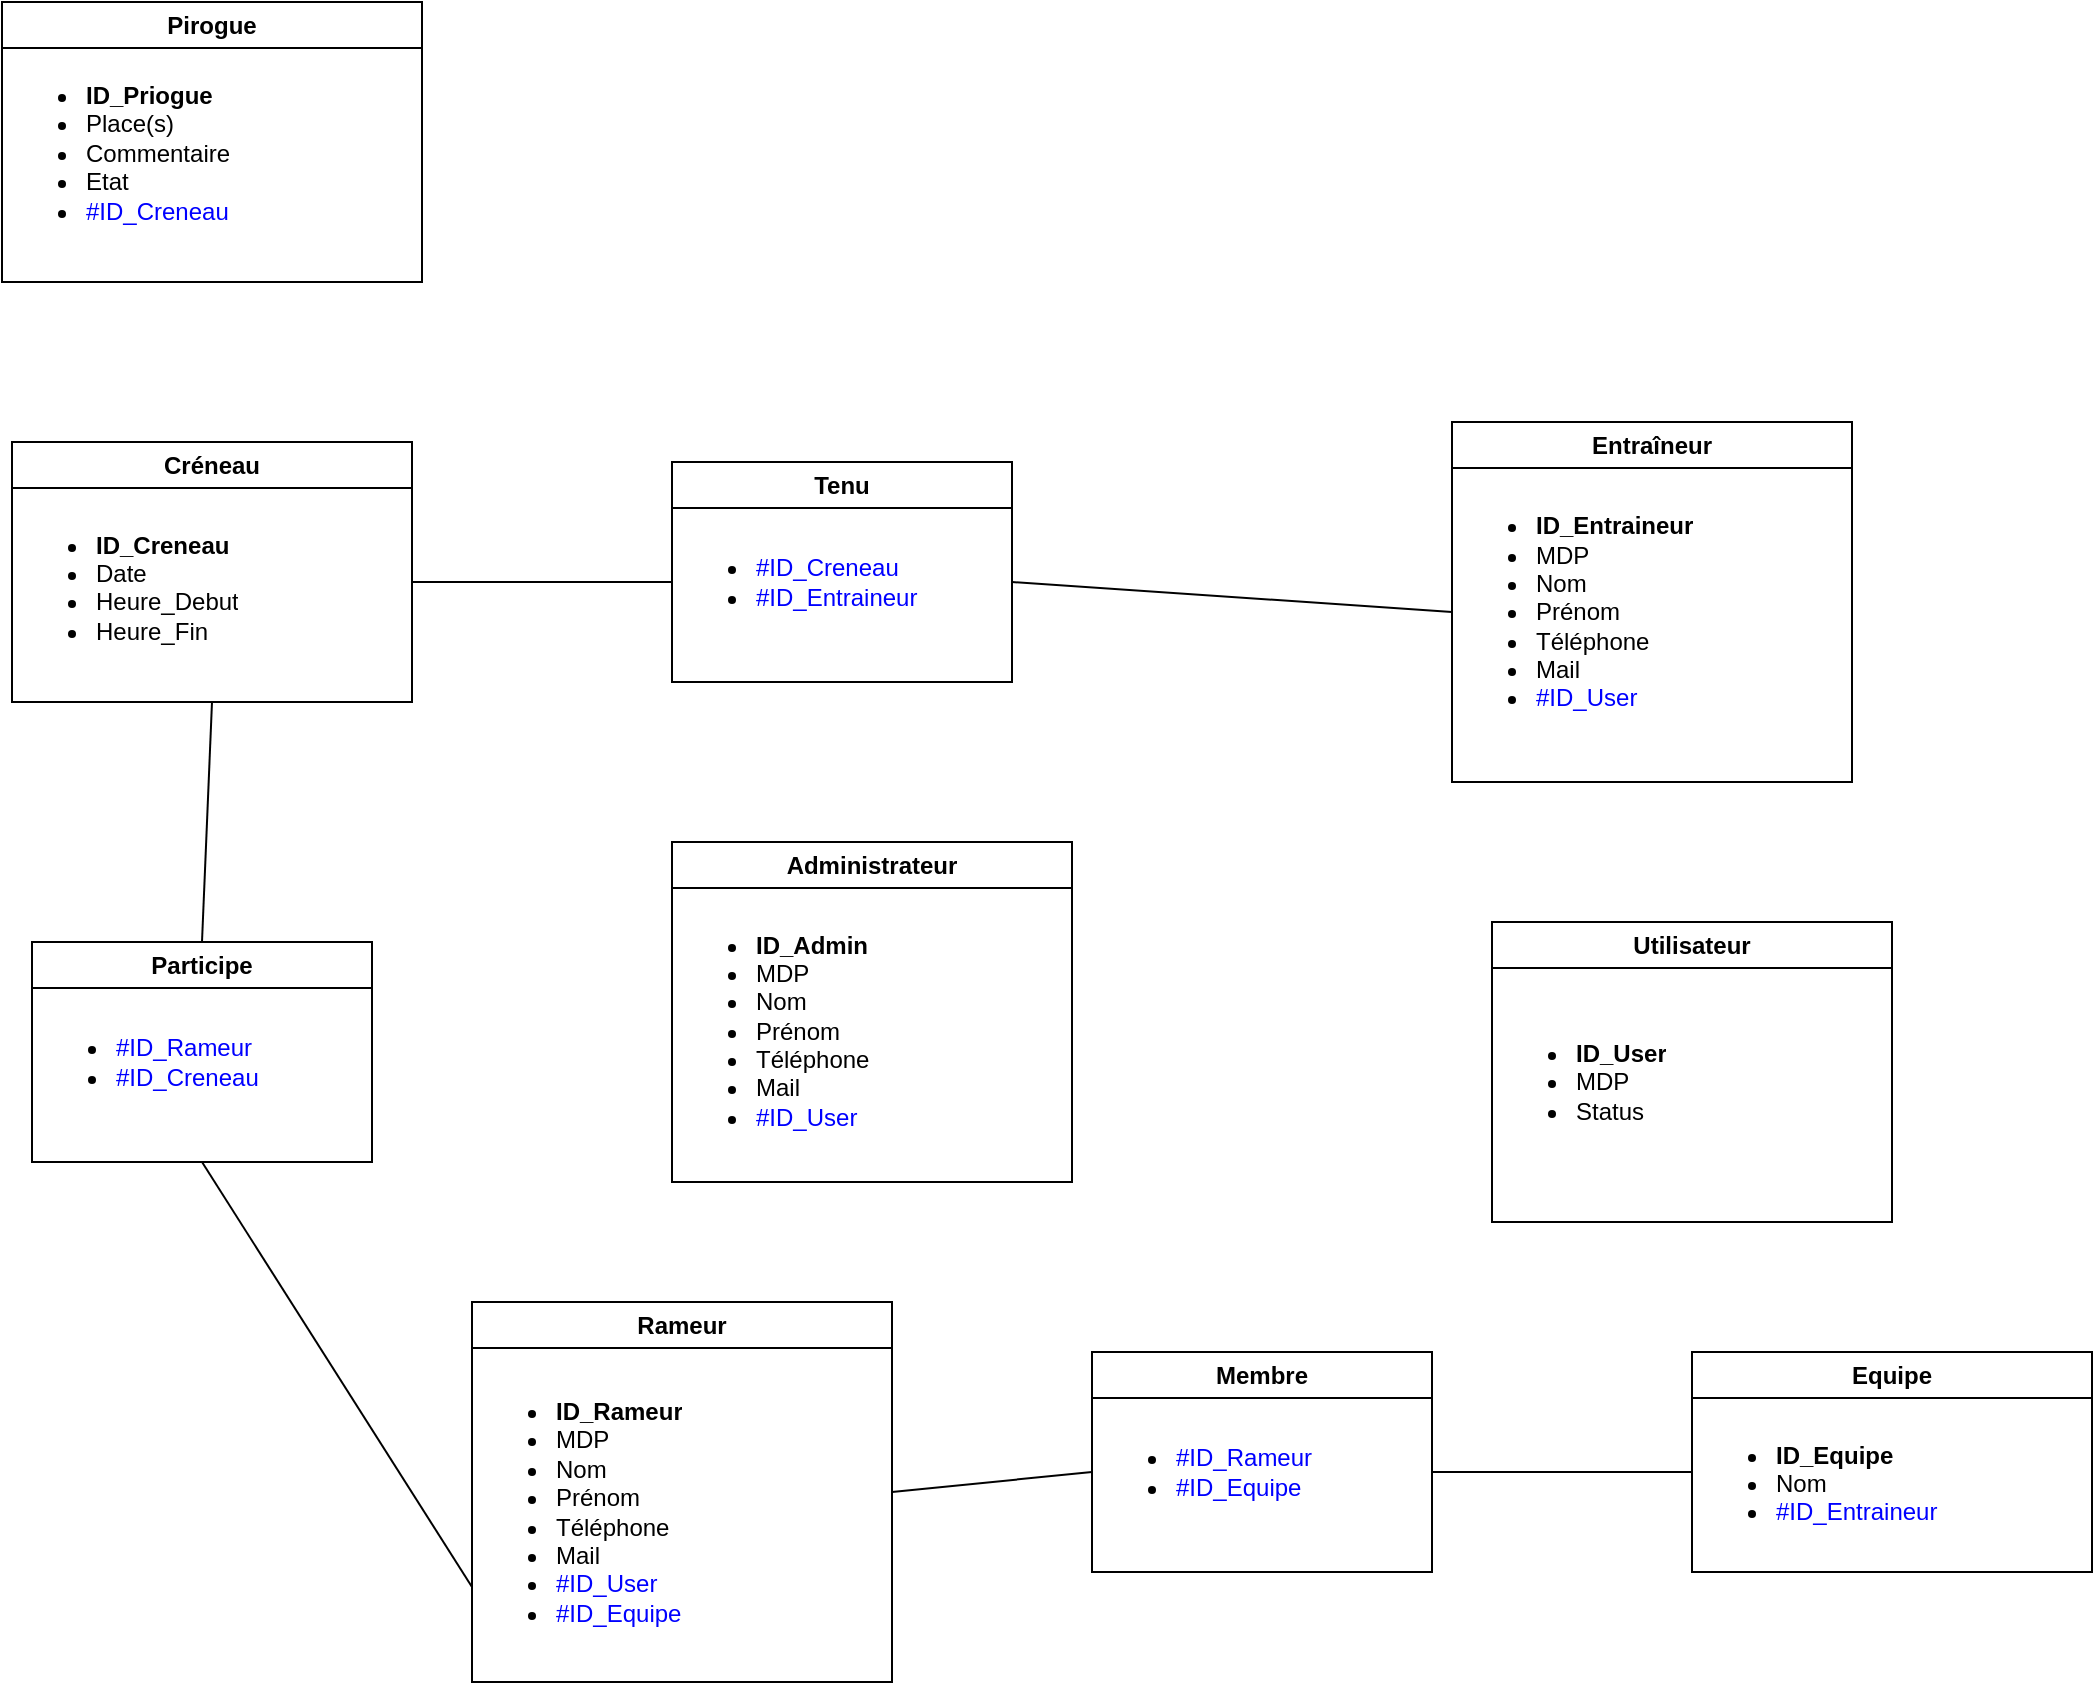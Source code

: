 <mxfile version="22.0.8" type="device">
  <diagram name="Page-1" id="Zhds4qJ5c7Odu2s9Zs-a">
    <mxGraphModel dx="2897" dy="2117" grid="1" gridSize="10" guides="1" tooltips="1" connect="1" arrows="1" fold="1" page="1" pageScale="1" pageWidth="827" pageHeight="1169" math="0" shadow="0">
      <root>
        <mxCell id="0" />
        <mxCell id="1" parent="0" />
        <mxCell id="CvS2M7HtoJCNQKC2x9Xb-1" value="Rameur" style="swimlane;whiteSpace=wrap;html=1;" parent="1" vertex="1">
          <mxGeometry x="80" y="530" width="210" height="190" as="geometry" />
        </mxCell>
        <mxCell id="CvS2M7HtoJCNQKC2x9Xb-6" value="&lt;ul&gt;&lt;li&gt;&lt;b&gt;ID_Rameur&lt;/b&gt;&lt;/li&gt;&lt;li&gt;MDP&lt;/li&gt;&lt;li&gt;Nom&lt;/li&gt;&lt;li&gt;Prénom&lt;/li&gt;&lt;li&gt;Téléphone&lt;/li&gt;&lt;li&gt;Mail&lt;/li&gt;&lt;li&gt;&lt;font color=&quot;#0000ff&quot;&gt;#ID_User&lt;/font&gt;&lt;/li&gt;&lt;li&gt;&lt;font color=&quot;#0000ff&quot;&gt;#ID_Equipe&lt;/font&gt;&lt;br&gt;&lt;/li&gt;&lt;/ul&gt;" style="text;strokeColor=none;fillColor=none;html=1;whiteSpace=wrap;verticalAlign=middle;overflow=hidden;" parent="CvS2M7HtoJCNQKC2x9Xb-1" vertex="1">
          <mxGeometry y="30" width="210" height="150" as="geometry" />
        </mxCell>
        <mxCell id="CvS2M7HtoJCNQKC2x9Xb-2" value="Entraîneur" style="swimlane;whiteSpace=wrap;html=1;" parent="1" vertex="1">
          <mxGeometry x="570" y="90" width="200" height="180" as="geometry" />
        </mxCell>
        <mxCell id="CvS2M7HtoJCNQKC2x9Xb-7" value="&lt;ul&gt;&lt;li style=&quot;border-color: var(--border-color);&quot;&gt;&lt;b&gt;ID_Entraineur&lt;/b&gt;&lt;/li&gt;&lt;li style=&quot;border-color: var(--border-color);&quot;&gt;&lt;span style=&quot;background-color: initial;&quot;&gt;MDP&lt;/span&gt;&lt;/li&gt;&lt;li style=&quot;border-color: var(--border-color);&quot;&gt;&lt;span style=&quot;background-color: initial;&quot;&gt;Nom&lt;/span&gt;&lt;br&gt;&lt;/li&gt;&lt;li&gt;Prénom&lt;/li&gt;&lt;li&gt;Téléphone&lt;/li&gt;&lt;li&gt;Mail&lt;/li&gt;&lt;li&gt;&lt;font color=&quot;#0000ff&quot;&gt;#ID_User&lt;/font&gt;&lt;/li&gt;&lt;/ul&gt;" style="text;strokeColor=none;fillColor=none;html=1;whiteSpace=wrap;verticalAlign=middle;overflow=hidden;" parent="CvS2M7HtoJCNQKC2x9Xb-2" vertex="1">
          <mxGeometry y="20" width="200" height="150" as="geometry" />
        </mxCell>
        <mxCell id="CvS2M7HtoJCNQKC2x9Xb-3" value="Créneau" style="swimlane;whiteSpace=wrap;html=1;" parent="1" vertex="1">
          <mxGeometry x="-150" y="100" width="200" height="130" as="geometry" />
        </mxCell>
        <mxCell id="CvS2M7HtoJCNQKC2x9Xb-9" value="&lt;ul style=&quot;border-color: var(--border-color);&quot;&gt;&lt;li style=&quot;border-color: var(--border-color);&quot;&gt;&lt;b&gt;ID_Creneau&lt;/b&gt;&lt;/li&gt;&lt;li style=&quot;border-color: var(--border-color);&quot;&gt;Date&lt;/li&gt;&lt;li style=&quot;border-color: var(--border-color);&quot;&gt;Heure_Debut&lt;/li&gt;&lt;li style=&quot;border-color: var(--border-color);&quot;&gt;Heure_Fin&lt;/li&gt;&lt;/ul&gt;&lt;div&gt;&lt;/div&gt;" style="text;strokeColor=none;fillColor=none;html=1;whiteSpace=wrap;verticalAlign=middle;overflow=hidden;" parent="CvS2M7HtoJCNQKC2x9Xb-3" vertex="1">
          <mxGeometry y="30" width="200" height="80" as="geometry" />
        </mxCell>
        <mxCell id="CvS2M7HtoJCNQKC2x9Xb-4" value="Pirogue" style="swimlane;whiteSpace=wrap;html=1;" parent="1" vertex="1">
          <mxGeometry x="-155" y="-120" width="210" height="140" as="geometry" />
        </mxCell>
        <mxCell id="CvS2M7HtoJCNQKC2x9Xb-8" value="&lt;ul style=&quot;border-color: var(--border-color);&quot;&gt;&lt;li style=&quot;border-color: var(--border-color);&quot;&gt;&lt;b&gt;ID_Priogue&lt;/b&gt;&lt;/li&gt;&lt;li style=&quot;border-color: var(--border-color);&quot;&gt;Place(s)&lt;/li&gt;&lt;li style=&quot;border-color: var(--border-color);&quot;&gt;Commentaire&lt;/li&gt;&lt;li style=&quot;border-color: var(--border-color);&quot;&gt;Etat&lt;/li&gt;&lt;li style=&quot;border-color: var(--border-color);&quot;&gt;&lt;font color=&quot;#0000ff&quot;&gt;#ID_Creneau&lt;/font&gt;&lt;/li&gt;&lt;/ul&gt;&lt;div&gt;&lt;/div&gt;" style="text;strokeColor=none;fillColor=none;html=1;whiteSpace=wrap;verticalAlign=middle;overflow=hidden;" parent="CvS2M7HtoJCNQKC2x9Xb-4" vertex="1">
          <mxGeometry y="25" width="210" height="95" as="geometry" />
        </mxCell>
        <mxCell id="CvS2M7HtoJCNQKC2x9Xb-5" value="Equipe" style="swimlane;whiteSpace=wrap;html=1;" parent="1" vertex="1">
          <mxGeometry x="690" y="555" width="200" height="110" as="geometry" />
        </mxCell>
        <mxCell id="CvS2M7HtoJCNQKC2x9Xb-10" value="&lt;ul&gt;&lt;li style=&quot;border-color: var(--border-color);&quot;&gt;&lt;b&gt;ID_Equipe&lt;/b&gt;&lt;/li&gt;&lt;li style=&quot;border-color: var(--border-color);&quot;&gt;Nom&lt;/li&gt;&lt;li style=&quot;border-color: var(--border-color);&quot;&gt;&lt;font color=&quot;#0000ff&quot;&gt;#ID_Entraineur&lt;/font&gt;&lt;/li&gt;&lt;/ul&gt;" style="text;strokeColor=none;fillColor=none;html=1;whiteSpace=wrap;verticalAlign=middle;overflow=hidden;" parent="CvS2M7HtoJCNQKC2x9Xb-5" vertex="1">
          <mxGeometry y="30" width="200" height="60" as="geometry" />
        </mxCell>
        <mxCell id="TaAkFJ5V7adSZNvxT8OZ-12" value="" style="endArrow=none;html=1;rounded=0;entryX=0.5;entryY=1;entryDx=0;entryDy=0;exitX=0.5;exitY=0;exitDx=0;exitDy=0;" parent="1" source="6aaf2C7qP1MZqvxs9IOA-5" target="CvS2M7HtoJCNQKC2x9Xb-3" edge="1">
          <mxGeometry width="50" height="50" relative="1" as="geometry">
            <mxPoint x="-50" y="330" as="sourcePoint" />
            <mxPoint x="-70" y="330" as="targetPoint" />
          </mxGeometry>
        </mxCell>
        <mxCell id="TaAkFJ5V7adSZNvxT8OZ-13" value="" style="endArrow=none;html=1;rounded=0;entryX=0.5;entryY=1;entryDx=0;entryDy=0;exitX=0;exitY=0.75;exitDx=0;exitDy=0;" parent="1" source="CvS2M7HtoJCNQKC2x9Xb-6" target="6aaf2C7qP1MZqvxs9IOA-5" edge="1">
          <mxGeometry width="50" height="50" relative="1" as="geometry">
            <mxPoint x="-60" y="670" as="sourcePoint" />
            <mxPoint x="-60" y="480" as="targetPoint" />
          </mxGeometry>
        </mxCell>
        <mxCell id="TaAkFJ5V7adSZNvxT8OZ-18" value="" style="endArrow=none;html=1;rounded=0;entryX=0;entryY=0.5;entryDx=0;entryDy=0;exitX=1;exitY=0.5;exitDx=0;exitDy=0;" parent="1" source="CvS2M7HtoJCNQKC2x9Xb-9" target="6aaf2C7qP1MZqvxs9IOA-2" edge="1">
          <mxGeometry width="50" height="50" relative="1" as="geometry">
            <mxPoint x="50" y="220" as="sourcePoint" />
            <mxPoint x="150" y="230" as="targetPoint" />
          </mxGeometry>
        </mxCell>
        <mxCell id="QtlugoNua8sO2LSQ3qPo-1" value="Administrateur" style="swimlane;whiteSpace=wrap;html=1;" parent="1" vertex="1">
          <mxGeometry x="180" y="300" width="200" height="170" as="geometry" />
        </mxCell>
        <mxCell id="QtlugoNua8sO2LSQ3qPo-2" value="&lt;ul&gt;&lt;li style=&quot;border-color: var(--border-color);&quot;&gt;&lt;b&gt;ID_Admin&lt;/b&gt;&lt;/li&gt;&lt;li style=&quot;border-color: var(--border-color);&quot;&gt;&lt;span style=&quot;background-color: initial;&quot;&gt;MDP&lt;/span&gt;&lt;/li&gt;&lt;li style=&quot;border-color: var(--border-color);&quot;&gt;Nom&lt;br style=&quot;border-color: var(--border-color);&quot;&gt;&lt;/li&gt;&lt;li style=&quot;border-color: var(--border-color);&quot;&gt;Prénom&lt;/li&gt;&lt;li style=&quot;border-color: var(--border-color);&quot;&gt;Téléphone&lt;/li&gt;&lt;li style=&quot;border-color: var(--border-color);&quot;&gt;Mail&lt;/li&gt;&lt;li style=&quot;border-color: var(--border-color);&quot;&gt;&lt;font color=&quot;#0000ff&quot;&gt;#ID_User&lt;/font&gt;&lt;/li&gt;&lt;/ul&gt;" style="text;strokeColor=none;fillColor=none;html=1;whiteSpace=wrap;verticalAlign=middle;overflow=hidden;" parent="QtlugoNua8sO2LSQ3qPo-1" vertex="1">
          <mxGeometry y="30" width="200" height="120" as="geometry" />
        </mxCell>
        <mxCell id="QtlugoNua8sO2LSQ3qPo-16" value="" style="endArrow=none;html=1;rounded=0;entryX=0;entryY=0.5;entryDx=0;entryDy=0;exitX=1;exitY=0.5;exitDx=0;exitDy=0;" parent="1" source="CvS2M7HtoJCNQKC2x9Xb-1" target="6aaf2C7qP1MZqvxs9IOA-4" edge="1">
          <mxGeometry width="50" height="50" relative="1" as="geometry">
            <mxPoint x="260" y="950" as="sourcePoint" />
            <mxPoint x="460" y="835" as="targetPoint" />
          </mxGeometry>
        </mxCell>
        <mxCell id="QtlugoNua8sO2LSQ3qPo-17" value="" style="endArrow=none;html=1;rounded=0;entryX=0;entryY=0.5;entryDx=0;entryDy=0;exitX=1;exitY=0.5;exitDx=0;exitDy=0;" parent="1" source="6aaf2C7qP1MZqvxs9IOA-4" target="CvS2M7HtoJCNQKC2x9Xb-10" edge="1">
          <mxGeometry width="50" height="50" relative="1" as="geometry">
            <mxPoint x="650" y="835" as="sourcePoint" />
            <mxPoint x="870" y="810" as="targetPoint" />
          </mxGeometry>
        </mxCell>
        <mxCell id="QtlugoNua8sO2LSQ3qPo-18" value="" style="endArrow=none;html=1;rounded=0;entryX=0;entryY=0.5;entryDx=0;entryDy=0;exitX=1;exitY=0.5;exitDx=0;exitDy=0;" parent="1" source="6aaf2C7qP1MZqvxs9IOA-2" target="CvS2M7HtoJCNQKC2x9Xb-7" edge="1">
          <mxGeometry width="50" height="50" relative="1" as="geometry">
            <mxPoint x="360" y="180" as="sourcePoint" />
            <mxPoint x="660" y="420" as="targetPoint" />
          </mxGeometry>
        </mxCell>
        <mxCell id="6aaf2C7qP1MZqvxs9IOA-1" value="Tenu" style="swimlane;whiteSpace=wrap;html=1;" parent="1" vertex="1">
          <mxGeometry x="180" y="110" width="170" height="110" as="geometry" />
        </mxCell>
        <mxCell id="6aaf2C7qP1MZqvxs9IOA-2" value="&lt;ul style=&quot;border-color: var(--border-color);&quot;&gt;&lt;li style=&quot;border-color: var(--border-color);&quot;&gt;&lt;font color=&quot;#0000ff&quot;&gt;#ID_Creneau&lt;/font&gt;&lt;/li&gt;&lt;li style=&quot;border-color: var(--border-color);&quot;&gt;&lt;font color=&quot;#0000ff&quot;&gt;#ID_Entraineur&lt;/font&gt;&lt;/li&gt;&lt;/ul&gt;&lt;div&gt;&lt;/div&gt;" style="text;strokeColor=none;fillColor=none;html=1;whiteSpace=wrap;verticalAlign=middle;overflow=hidden;" parent="6aaf2C7qP1MZqvxs9IOA-1" vertex="1">
          <mxGeometry y="30" width="170" height="60" as="geometry" />
        </mxCell>
        <mxCell id="6aaf2C7qP1MZqvxs9IOA-3" value="Membre" style="swimlane;whiteSpace=wrap;html=1;" parent="1" vertex="1">
          <mxGeometry x="390" y="555" width="170" height="110" as="geometry" />
        </mxCell>
        <mxCell id="6aaf2C7qP1MZqvxs9IOA-4" value="&lt;ul style=&quot;border-color: var(--border-color);&quot;&gt;&lt;li style=&quot;border-color: var(--border-color);&quot;&gt;&lt;font color=&quot;#0000ff&quot;&gt;#ID_Rameur&lt;/font&gt;&lt;/li&gt;&lt;li style=&quot;border-color: var(--border-color);&quot;&gt;&lt;font color=&quot;#0000ff&quot;&gt;#ID_Equipe&lt;/font&gt;&lt;/li&gt;&lt;/ul&gt;&lt;div&gt;&lt;/div&gt;" style="text;strokeColor=none;fillColor=none;html=1;whiteSpace=wrap;verticalAlign=middle;overflow=hidden;" parent="6aaf2C7qP1MZqvxs9IOA-3" vertex="1">
          <mxGeometry y="30" width="170" height="60" as="geometry" />
        </mxCell>
        <mxCell id="6aaf2C7qP1MZqvxs9IOA-5" value="Participe" style="swimlane;whiteSpace=wrap;html=1;startSize=23;" parent="1" vertex="1">
          <mxGeometry x="-140" y="350" width="170" height="110" as="geometry" />
        </mxCell>
        <mxCell id="6aaf2C7qP1MZqvxs9IOA-6" value="&lt;ul style=&quot;border-color: var(--border-color);&quot;&gt;&lt;li style=&quot;border-color: var(--border-color);&quot;&gt;&lt;font color=&quot;#0000ff&quot;&gt;#ID_Rameur&lt;/font&gt;&lt;/li&gt;&lt;li style=&quot;border-color: var(--border-color);&quot;&gt;&lt;font color=&quot;#0000ff&quot;&gt;#ID_Creneau&lt;/font&gt;&lt;/li&gt;&lt;/ul&gt;&lt;div&gt;&lt;/div&gt;" style="text;strokeColor=none;fillColor=none;html=1;whiteSpace=wrap;verticalAlign=middle;overflow=hidden;" parent="6aaf2C7qP1MZqvxs9IOA-5" vertex="1">
          <mxGeometry y="30" width="170" height="60" as="geometry" />
        </mxCell>
        <mxCell id="jCy7Spd5EAjAZJI5WW6S-4" value="Utilisateur" style="swimlane;whiteSpace=wrap;html=1;" vertex="1" parent="1">
          <mxGeometry x="590" y="340" width="200" height="150" as="geometry" />
        </mxCell>
        <mxCell id="jCy7Spd5EAjAZJI5WW6S-5" value="&lt;ul&gt;&lt;li style=&quot;border-color: var(--border-color);&quot;&gt;&lt;b&gt;ID_User&lt;/b&gt;&lt;/li&gt;&lt;li style=&quot;border-color: var(--border-color);&quot;&gt;&lt;span style=&quot;background-color: initial;&quot;&gt;MDP&lt;/span&gt;&lt;/li&gt;&lt;li style=&quot;border-color: var(--border-color);&quot;&gt;&lt;span style=&quot;background-color: initial;&quot;&gt;Status&lt;/span&gt;&lt;/li&gt;&lt;/ul&gt;" style="text;strokeColor=none;fillColor=none;html=1;whiteSpace=wrap;verticalAlign=middle;overflow=hidden;" vertex="1" parent="jCy7Spd5EAjAZJI5WW6S-4">
          <mxGeometry y="20" width="200" height="120" as="geometry" />
        </mxCell>
      </root>
    </mxGraphModel>
  </diagram>
</mxfile>
